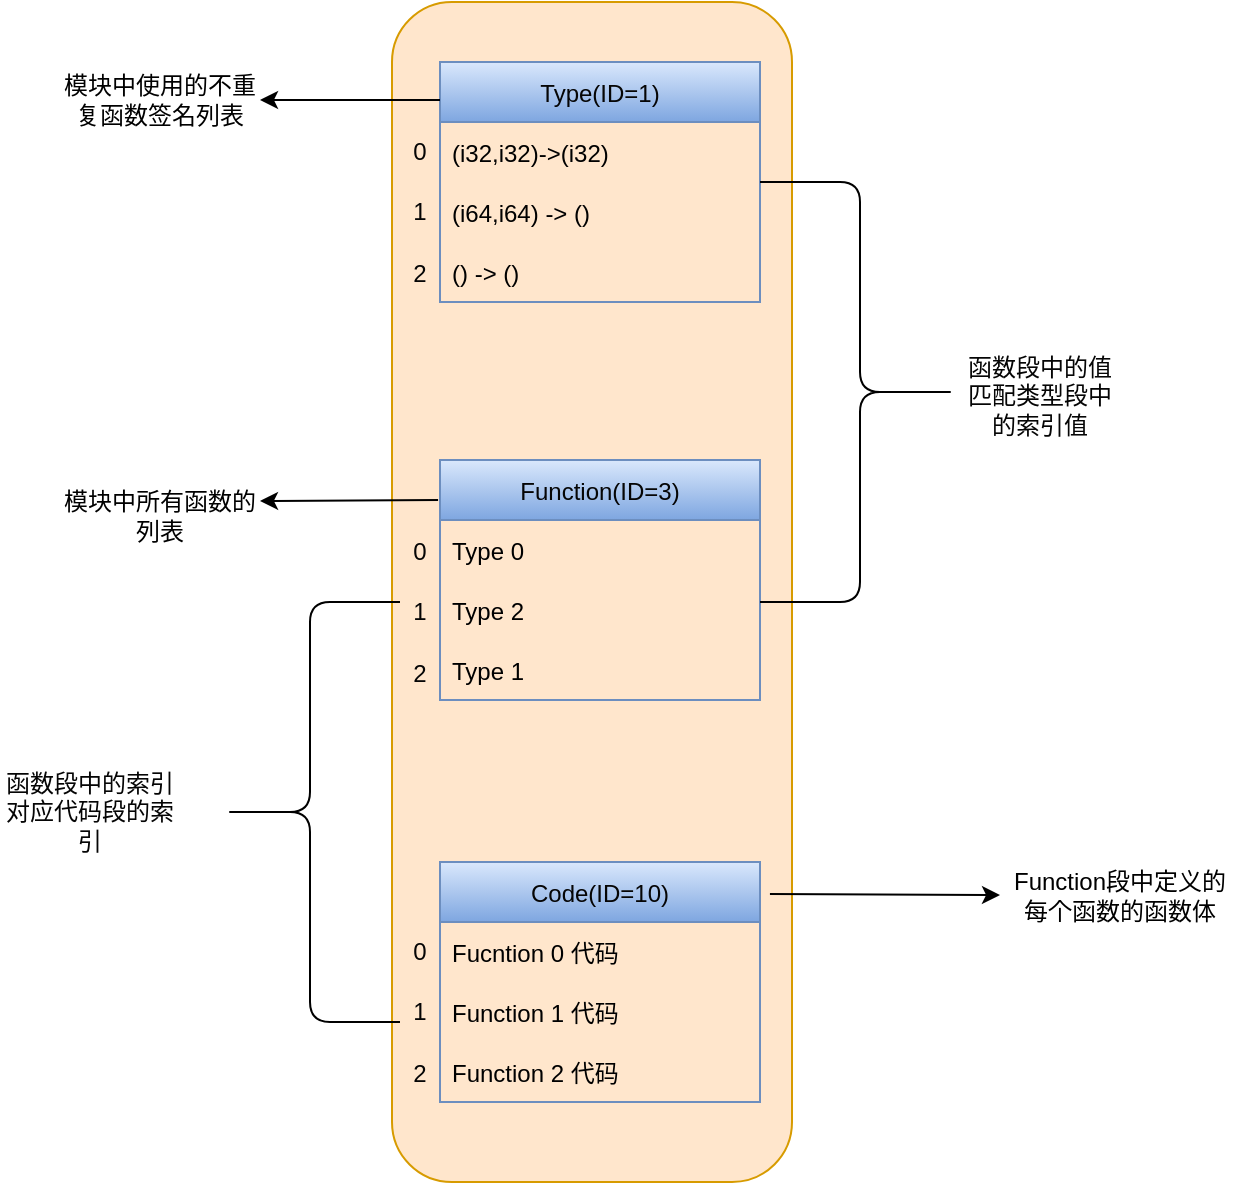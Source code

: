 <mxfile>
    <diagram id="lJ2OtIyJjg2ANw-LhyhI" name="第 1 页">
        <mxGraphModel dx="650" dy="1025" grid="1" gridSize="10" guides="1" tooltips="1" connect="1" arrows="1" fold="1" page="1" pageScale="1" pageWidth="827" pageHeight="1169" math="0" shadow="0">
            <root>
                <mxCell id="0"/>
                <mxCell id="1" parent="0"/>
                <mxCell id="2" value="" style="rounded=1;whiteSpace=wrap;html=1;fillColor=#ffe6cc;strokeColor=#d79b00;" vertex="1" parent="1">
                    <mxGeometry x="216" y="90" width="200" height="590" as="geometry"/>
                </mxCell>
                <mxCell id="4" value="Type(ID=1)" style="swimlane;fontStyle=0;childLayout=stackLayout;horizontal=1;startSize=30;horizontalStack=0;resizeParent=1;resizeParentMax=0;resizeLast=0;collapsible=1;marginBottom=0;fillColor=#dae8fc;strokeColor=#6c8ebf;gradientColor=#7ea6e0;fontColor=#050505;" vertex="1" parent="1">
                    <mxGeometry x="240" y="120" width="160" height="120" as="geometry"/>
                </mxCell>
                <mxCell id="5" value="(i32,i32)-&gt;(i32)" style="text;strokeColor=none;fillColor=none;align=left;verticalAlign=middle;spacingLeft=4;spacingRight=4;overflow=hidden;points=[[0,0.5],[1,0.5]];portConstraint=eastwest;rotatable=0;fontColor=#000000;" vertex="1" parent="4">
                    <mxGeometry y="30" width="160" height="30" as="geometry"/>
                </mxCell>
                <mxCell id="6" value="(i64,i64) -&gt; ()" style="text;strokeColor=none;fillColor=none;align=left;verticalAlign=middle;spacingLeft=4;spacingRight=4;overflow=hidden;points=[[0,0.5],[1,0.5]];portConstraint=eastwest;rotatable=0;fontColor=#000000;" vertex="1" parent="4">
                    <mxGeometry y="60" width="160" height="30" as="geometry"/>
                </mxCell>
                <mxCell id="7" value="() -&gt; ()" style="text;strokeColor=none;fillColor=none;align=left;verticalAlign=middle;spacingLeft=4;spacingRight=4;overflow=hidden;points=[[0,0.5],[1,0.5]];portConstraint=eastwest;rotatable=0;fontColor=#000000;" vertex="1" parent="4">
                    <mxGeometry y="90" width="160" height="30" as="geometry"/>
                </mxCell>
                <mxCell id="11" value="Function(ID=3)" style="swimlane;fontStyle=0;childLayout=stackLayout;horizontal=1;startSize=30;horizontalStack=0;resizeParent=1;resizeParentMax=0;resizeLast=0;collapsible=1;marginBottom=0;fillColor=#dae8fc;strokeColor=#6c8ebf;gradientColor=#7ea6e0;fontColor=#050505;" vertex="1" parent="1">
                    <mxGeometry x="240" y="319" width="160" height="120" as="geometry"/>
                </mxCell>
                <mxCell id="12" value="Type 0" style="text;strokeColor=none;fillColor=none;align=left;verticalAlign=middle;spacingLeft=4;spacingRight=4;overflow=hidden;points=[[0,0.5],[1,0.5]];portConstraint=eastwest;rotatable=0;fontColor=#000000;shadow=0;glass=0;" vertex="1" parent="11">
                    <mxGeometry y="30" width="160" height="30" as="geometry"/>
                </mxCell>
                <mxCell id="13" value="Type 2" style="text;strokeColor=none;fillColor=none;align=left;verticalAlign=middle;spacingLeft=4;spacingRight=4;overflow=hidden;points=[[0,0.5],[1,0.5]];portConstraint=eastwest;rotatable=0;fontColor=#000000;" vertex="1" parent="11">
                    <mxGeometry y="60" width="160" height="30" as="geometry"/>
                </mxCell>
                <mxCell id="14" value="Type 1" style="text;strokeColor=none;fillColor=none;align=left;verticalAlign=middle;spacingLeft=4;spacingRight=4;overflow=hidden;points=[[0,0.5],[1,0.5]];portConstraint=eastwest;rotatable=0;fontColor=#000000;" vertex="1" parent="11">
                    <mxGeometry y="90" width="160" height="30" as="geometry"/>
                </mxCell>
                <mxCell id="66" style="edgeStyle=none;html=1;exitX=1.031;exitY=0.133;exitDx=0;exitDy=0;exitPerimeter=0;entryX=0;entryY=0.5;entryDx=0;entryDy=0;" edge="1" parent="1" source="31" target="54">
                    <mxGeometry relative="1" as="geometry">
                        <mxPoint x="170" y="538" as="targetPoint"/>
                    </mxGeometry>
                </mxCell>
                <mxCell id="31" value="Code(ID=10)" style="swimlane;fontStyle=0;childLayout=stackLayout;horizontal=1;startSize=30;horizontalStack=0;resizeParent=1;resizeParentMax=0;resizeLast=0;collapsible=1;marginBottom=0;fillColor=#dae8fc;strokeColor=#6c8ebf;gradientColor=#7ea6e0;fontColor=#050505;" vertex="1" parent="1">
                    <mxGeometry x="240" y="520" width="160" height="120" as="geometry"/>
                </mxCell>
                <mxCell id="32" value="Fucntion 0 代码" style="text;strokeColor=none;fillColor=none;align=left;verticalAlign=middle;spacingLeft=4;spacingRight=4;overflow=hidden;points=[[0,0.5],[1,0.5]];portConstraint=eastwest;rotatable=0;fontColor=#000000;" vertex="1" parent="31">
                    <mxGeometry y="30" width="160" height="30" as="geometry"/>
                </mxCell>
                <mxCell id="33" value="Function 1 代码" style="text;strokeColor=none;fillColor=none;align=left;verticalAlign=middle;spacingLeft=4;spacingRight=4;overflow=hidden;points=[[0,0.5],[1,0.5]];portConstraint=eastwest;rotatable=0;fontColor=#000000;" vertex="1" parent="31">
                    <mxGeometry y="60" width="160" height="30" as="geometry"/>
                </mxCell>
                <mxCell id="34" value="Function 2 代码" style="text;strokeColor=none;fillColor=none;align=left;verticalAlign=middle;spacingLeft=4;spacingRight=4;overflow=hidden;points=[[0,0.5],[1,0.5]];portConstraint=eastwest;rotatable=0;fontColor=#000000;" vertex="1" parent="31">
                    <mxGeometry y="90" width="160" height="30" as="geometry"/>
                </mxCell>
                <mxCell id="39" style="edgeStyle=none;html=1;exitX=0;exitY=0.5;exitDx=0;exitDy=0;fontColor=#000000;" edge="1" parent="1">
                    <mxGeometry relative="1" as="geometry">
                        <mxPoint x="150" y="139" as="targetPoint"/>
                        <mxPoint x="240" y="139" as="sourcePoint"/>
                    </mxGeometry>
                </mxCell>
                <mxCell id="40" value="模块中使用的不重复函数签名列表" style="text;html=1;strokeColor=none;fillColor=none;align=center;verticalAlign=middle;whiteSpace=wrap;rounded=0;fontColor=#000000;" vertex="1" parent="1">
                    <mxGeometry x="50" y="124" width="100" height="30" as="geometry"/>
                </mxCell>
                <mxCell id="42" value="模块中所有函数的列表" style="text;html=1;strokeColor=none;fillColor=none;align=center;verticalAlign=middle;whiteSpace=wrap;rounded=0;fontColor=#000000;" vertex="1" parent="1">
                    <mxGeometry x="50" y="332" width="100" height="30" as="geometry"/>
                </mxCell>
                <mxCell id="43" style="edgeStyle=none;html=1;exitX=-0.006;exitY=0.167;exitDx=0;exitDy=0;entryX=1;entryY=0.25;entryDx=0;entryDy=0;exitPerimeter=0;fontColor=#000000;" edge="1" parent="1" source="11" target="42">
                    <mxGeometry relative="1" as="geometry"/>
                </mxCell>
                <mxCell id="54" value="Function段中定义的每个函数的函数体" style="text;html=1;strokeColor=none;fillColor=none;align=center;verticalAlign=middle;whiteSpace=wrap;rounded=0;fontColor=#000000;" vertex="1" parent="1">
                    <mxGeometry x="520" y="519" width="120" height="35" as="geometry"/>
                </mxCell>
                <mxCell id="57" value="0" style="text;html=1;strokeColor=none;fillColor=none;align=center;verticalAlign=middle;whiteSpace=wrap;rounded=0;fontColor=#050505;" vertex="1" parent="1">
                    <mxGeometry x="220" y="160" width="20" height="10" as="geometry"/>
                </mxCell>
                <mxCell id="58" value="1" style="text;html=1;strokeColor=none;fillColor=none;align=center;verticalAlign=middle;whiteSpace=wrap;rounded=0;fontColor=#050505;" vertex="1" parent="1">
                    <mxGeometry x="220" y="190" width="20" height="10" as="geometry"/>
                </mxCell>
                <mxCell id="59" value="2" style="text;html=1;strokeColor=none;fillColor=none;align=center;verticalAlign=middle;whiteSpace=wrap;rounded=0;fontColor=#050505;" vertex="1" parent="1">
                    <mxGeometry x="220" y="221" width="20" height="10" as="geometry"/>
                </mxCell>
                <mxCell id="60" value="0" style="text;html=1;strokeColor=none;fillColor=none;align=center;verticalAlign=middle;whiteSpace=wrap;rounded=0;fontColor=#050505;" vertex="1" parent="1">
                    <mxGeometry x="220" y="359.5" width="20" height="10" as="geometry"/>
                </mxCell>
                <mxCell id="61" value="1" style="text;html=1;strokeColor=none;fillColor=none;align=center;verticalAlign=middle;whiteSpace=wrap;rounded=0;fontColor=#050505;" vertex="1" parent="1">
                    <mxGeometry x="220" y="389.5" width="20" height="10" as="geometry"/>
                </mxCell>
                <mxCell id="62" value="2" style="text;html=1;strokeColor=none;fillColor=none;align=center;verticalAlign=middle;whiteSpace=wrap;rounded=0;fontColor=#050505;" vertex="1" parent="1">
                    <mxGeometry x="220" y="420.5" width="20" height="10" as="geometry"/>
                </mxCell>
                <mxCell id="63" value="0" style="text;html=1;strokeColor=none;fillColor=none;align=center;verticalAlign=middle;whiteSpace=wrap;rounded=0;fontColor=#050505;" vertex="1" parent="1">
                    <mxGeometry x="220" y="560" width="20" height="10" as="geometry"/>
                </mxCell>
                <mxCell id="64" value="1" style="text;html=1;strokeColor=none;fillColor=none;align=center;verticalAlign=middle;whiteSpace=wrap;rounded=0;fontColor=#050505;" vertex="1" parent="1">
                    <mxGeometry x="220" y="590" width="20" height="10" as="geometry"/>
                </mxCell>
                <mxCell id="65" value="2" style="text;html=1;strokeColor=none;fillColor=none;align=center;verticalAlign=middle;whiteSpace=wrap;rounded=0;fontColor=#050505;" vertex="1" parent="1">
                    <mxGeometry x="220" y="621" width="20" height="10" as="geometry"/>
                </mxCell>
                <mxCell id="69" value="" style="shape=curlyBracket;whiteSpace=wrap;html=1;rounded=1;flipH=1;" vertex="1" parent="1">
                    <mxGeometry x="400" y="180" width="100" height="210" as="geometry"/>
                </mxCell>
                <mxCell id="72" value="函数段中的值匹配类型段中的索引值" style="text;html=1;strokeColor=none;fillColor=none;align=center;verticalAlign=middle;whiteSpace=wrap;rounded=0;fontColor=#050505;" vertex="1" parent="1">
                    <mxGeometry x="500" y="247" width="80" height="80" as="geometry"/>
                </mxCell>
                <mxCell id="73" value="" style="shape=curlyBracket;whiteSpace=wrap;html=1;rounded=1;" vertex="1" parent="1">
                    <mxGeometry x="130" y="390" width="90" height="210" as="geometry"/>
                </mxCell>
                <mxCell id="74" value="函数段中的索引对应代码段的索引" style="text;html=1;strokeColor=none;fillColor=none;align=center;verticalAlign=middle;whiteSpace=wrap;rounded=0;fontColor=#050505;" vertex="1" parent="1">
                    <mxGeometry x="20" y="470" width="90" height="50" as="geometry"/>
                </mxCell>
            </root>
        </mxGraphModel>
    </diagram>
</mxfile>